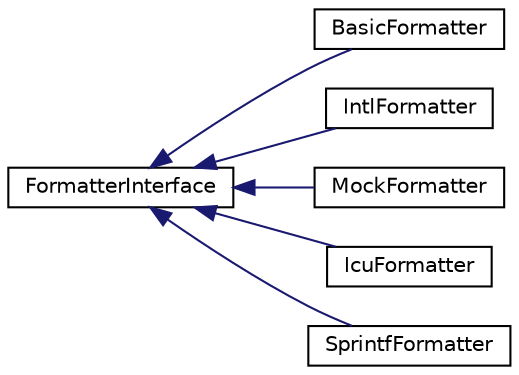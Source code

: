 digraph "Graphical Class Hierarchy"
{
  edge [fontname="Helvetica",fontsize="10",labelfontname="Helvetica",labelfontsize="10"];
  node [fontname="Helvetica",fontsize="10",shape=record];
  rankdir="LR";
  Node1 [label="FormatterInterface",height=0.2,width=0.4,color="black", fillcolor="white", style="filled",URL="$interface_aura_1_1_intl_1_1_formatter_interface.html"];
  Node1 -> Node2 [dir="back",color="midnightblue",fontsize="10",style="solid",fontname="Helvetica"];
  Node2 [label="BasicFormatter",height=0.2,width=0.4,color="black", fillcolor="white", style="filled",URL="$class_aura_1_1_intl_1_1_basic_formatter.html"];
  Node1 -> Node3 [dir="back",color="midnightblue",fontsize="10",style="solid",fontname="Helvetica"];
  Node3 [label="IntlFormatter",height=0.2,width=0.4,color="black", fillcolor="white", style="filled",URL="$class_aura_1_1_intl_1_1_intl_formatter.html"];
  Node1 -> Node4 [dir="back",color="midnightblue",fontsize="10",style="solid",fontname="Helvetica"];
  Node4 [label="MockFormatter",height=0.2,width=0.4,color="black", fillcolor="white", style="filled",URL="$class_aura_1_1_intl_1_1_mock_formatter.html"];
  Node1 -> Node5 [dir="back",color="midnightblue",fontsize="10",style="solid",fontname="Helvetica"];
  Node5 [label="IcuFormatter",height=0.2,width=0.4,color="black", fillcolor="white", style="filled",URL="$class_cake_1_1_i18n_1_1_formatter_1_1_icu_formatter.html"];
  Node1 -> Node6 [dir="back",color="midnightblue",fontsize="10",style="solid",fontname="Helvetica"];
  Node6 [label="SprintfFormatter",height=0.2,width=0.4,color="black", fillcolor="white", style="filled",URL="$class_cake_1_1_i18n_1_1_formatter_1_1_sprintf_formatter.html"];
}
